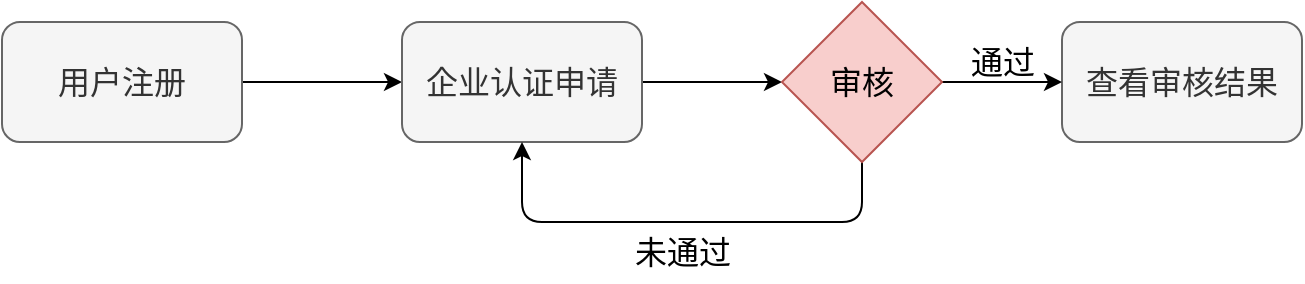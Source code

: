 <mxfile>
    <diagram id="MGptWGEGaZbUE06SFhFs" name="Page-1">
        <mxGraphModel dx="899" dy="533" grid="1" gridSize="10" guides="1" tooltips="1" connect="1" arrows="1" fold="1" page="1" pageScale="1" pageWidth="100" pageHeight="100" math="0" shadow="0">
            <root>
                <mxCell id="0"/>
                <mxCell id="1" parent="0"/>
                <mxCell id="5" style="edgeStyle=none;html=1;exitX=1;exitY=0.5;exitDx=0;exitDy=0;entryX=0;entryY=0.5;entryDx=0;entryDy=0;" edge="1" parent="1" source="2" target="3">
                    <mxGeometry relative="1" as="geometry"/>
                </mxCell>
                <mxCell id="2" value="用户注册" style="rounded=1;whiteSpace=wrap;html=1;fontFamily=仿宋;fillColor=#f5f5f5;fontColor=#333333;strokeColor=#666666;fontSize=16;" vertex="1" parent="1">
                    <mxGeometry x="10" y="34" width="120" height="60" as="geometry"/>
                </mxCell>
                <mxCell id="9" style="edgeStyle=none;html=1;exitX=1;exitY=0.5;exitDx=0;exitDy=0;entryX=0;entryY=0.5;entryDx=0;entryDy=0;fontFamily=仿宋;fontSize=16;" edge="1" parent="1" source="3" target="8">
                    <mxGeometry relative="1" as="geometry"/>
                </mxCell>
                <mxCell id="3" value="企业认证申请" style="rounded=1;whiteSpace=wrap;html=1;fontFamily=仿宋;fillColor=#f5f5f5;fontColor=#333333;strokeColor=#666666;fontSize=16;" vertex="1" parent="1">
                    <mxGeometry x="210" y="34" width="120" height="60" as="geometry"/>
                </mxCell>
                <mxCell id="4" value="查看审核结果" style="rounded=1;whiteSpace=wrap;html=1;fontFamily=仿宋;fillColor=#f5f5f5;fontColor=#333333;strokeColor=#666666;fontSize=16;" vertex="1" parent="1">
                    <mxGeometry x="540" y="34" width="120" height="60" as="geometry"/>
                </mxCell>
                <mxCell id="10" style="edgeStyle=none;html=1;exitX=1;exitY=0.5;exitDx=0;exitDy=0;entryX=0;entryY=0.5;entryDx=0;entryDy=0;fontFamily=仿宋;fontSize=16;" edge="1" parent="1" source="8" target="4">
                    <mxGeometry relative="1" as="geometry"/>
                </mxCell>
                <mxCell id="13" style="edgeStyle=orthogonalEdgeStyle;html=1;exitX=0.5;exitY=1;exitDx=0;exitDy=0;entryX=0.5;entryY=1;entryDx=0;entryDy=0;fontFamily=仿宋;fontSize=16;" edge="1" parent="1" source="8" target="3">
                    <mxGeometry relative="1" as="geometry">
                        <Array as="points">
                            <mxPoint x="440" y="134"/>
                            <mxPoint x="270" y="134"/>
                        </Array>
                    </mxGeometry>
                </mxCell>
                <mxCell id="8" value="审核" style="rhombus;whiteSpace=wrap;html=1;fontFamily=仿宋;fontSize=16;fillColor=#f8cecc;strokeColor=#b85450;" vertex="1" parent="1">
                    <mxGeometry x="400" y="24" width="80" height="80" as="geometry"/>
                </mxCell>
                <mxCell id="11" value="通过" style="text;html=1;align=center;verticalAlign=middle;resizable=0;points=[];autosize=1;strokeColor=none;fillColor=none;fontSize=16;fontFamily=仿宋;" vertex="1" parent="1">
                    <mxGeometry x="480" y="39" width="60" height="30" as="geometry"/>
                </mxCell>
                <mxCell id="14" value="未通过" style="text;html=1;align=center;verticalAlign=middle;resizable=0;points=[];autosize=1;strokeColor=none;fillColor=none;fontSize=16;fontFamily=仿宋;" vertex="1" parent="1">
                    <mxGeometry x="315" y="134" width="70" height="30" as="geometry"/>
                </mxCell>
            </root>
        </mxGraphModel>
    </diagram>
</mxfile>